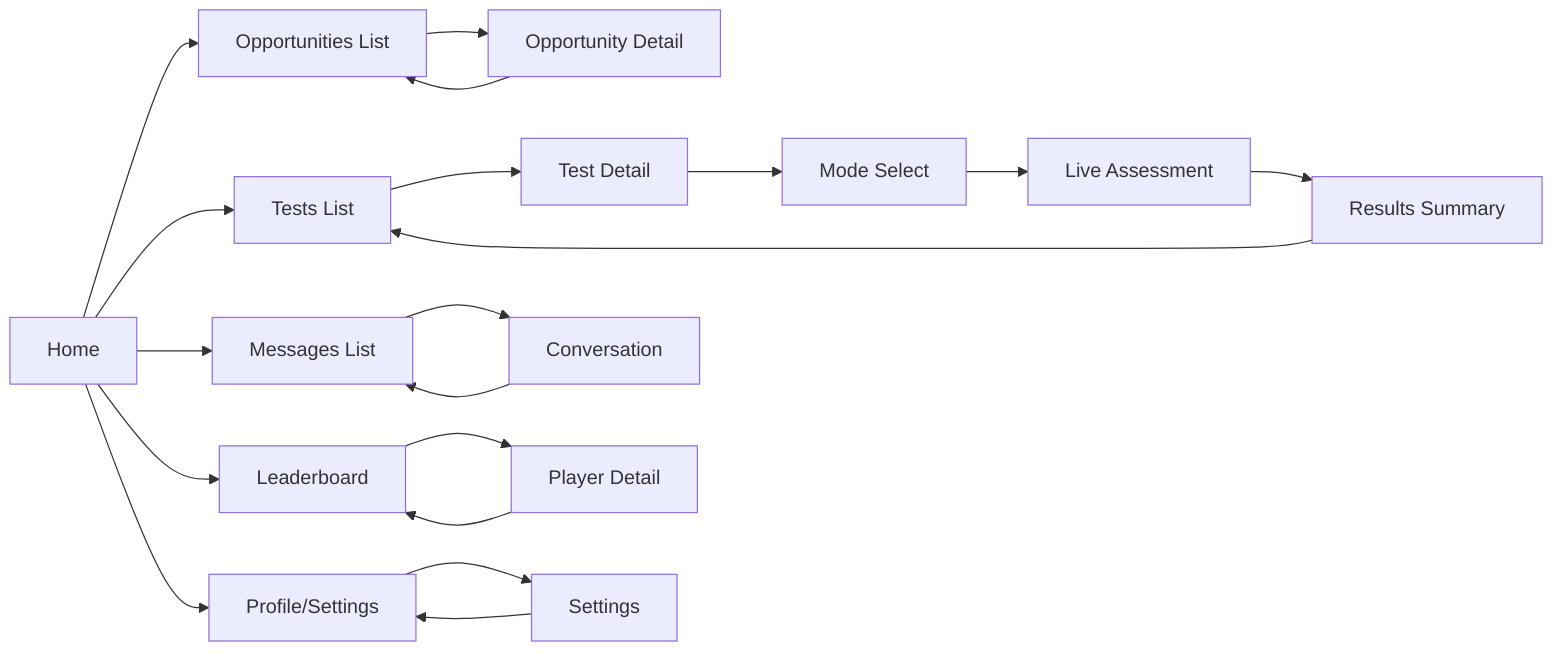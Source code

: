 %% Main App Navigation Flow
flowchart LR
  H[Home] --> Opp[Opportunities List]
  H --> Tests[Tests List]
  H --> Msg[Messages List]
  H --> Ldb[Leaderboard]
  H --> Prof[Profile/Settings]

  Opp --> OppD[Opportunity Detail] --> Opp
  Tests --> TDet[Test Detail] --> Mode[Mode Select] --> Live[Live Assessment] --> Res[Results Summary] --> Tests
  Msg --> Chat[Conversation] --> Msg
  Ldb --> Player[Player Detail] --> Ldb
  Prof --> Set[Settings] --> Prof